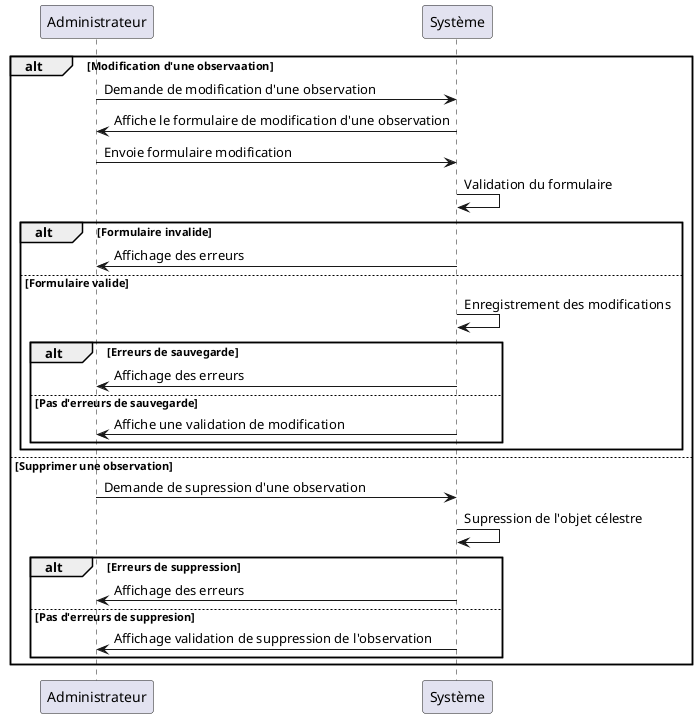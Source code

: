 @startuml
alt Modification d'une observaation
    Administrateur -> Système : Demande de modification d'une observation
    Système -> Administrateur : Affiche le formulaire de modification d'une observation
    Administrateur -> Système : Envoie formulaire modification
    Système -> Système : Validation du formulaire
    alt Formulaire invalide
        Système -> Administrateur : Affichage des erreurs
    else Formulaire valide
        Système -> Système : Enregistrement des modifications
        alt Erreurs de sauvegarde
           Système -> Administrateur : Affichage des erreurs
        else Pas d'erreurs de sauvegarde
           Système -> Administrateur : Affiche une validation de modification 
        end
    end
else Supprimer une observation
         Administrateur -> Système : Demande de supression d'une observation
         Système -> Système : Supression de l'objet célestre
         alt Erreurs de suppression 
             Système -> Administrateur : Affichage des erreurs 
         else Pas d'erreurs de suppresion
             Système -> Administrateur : Affichage validation de suppression de l'observation 
        end
end
@enduml